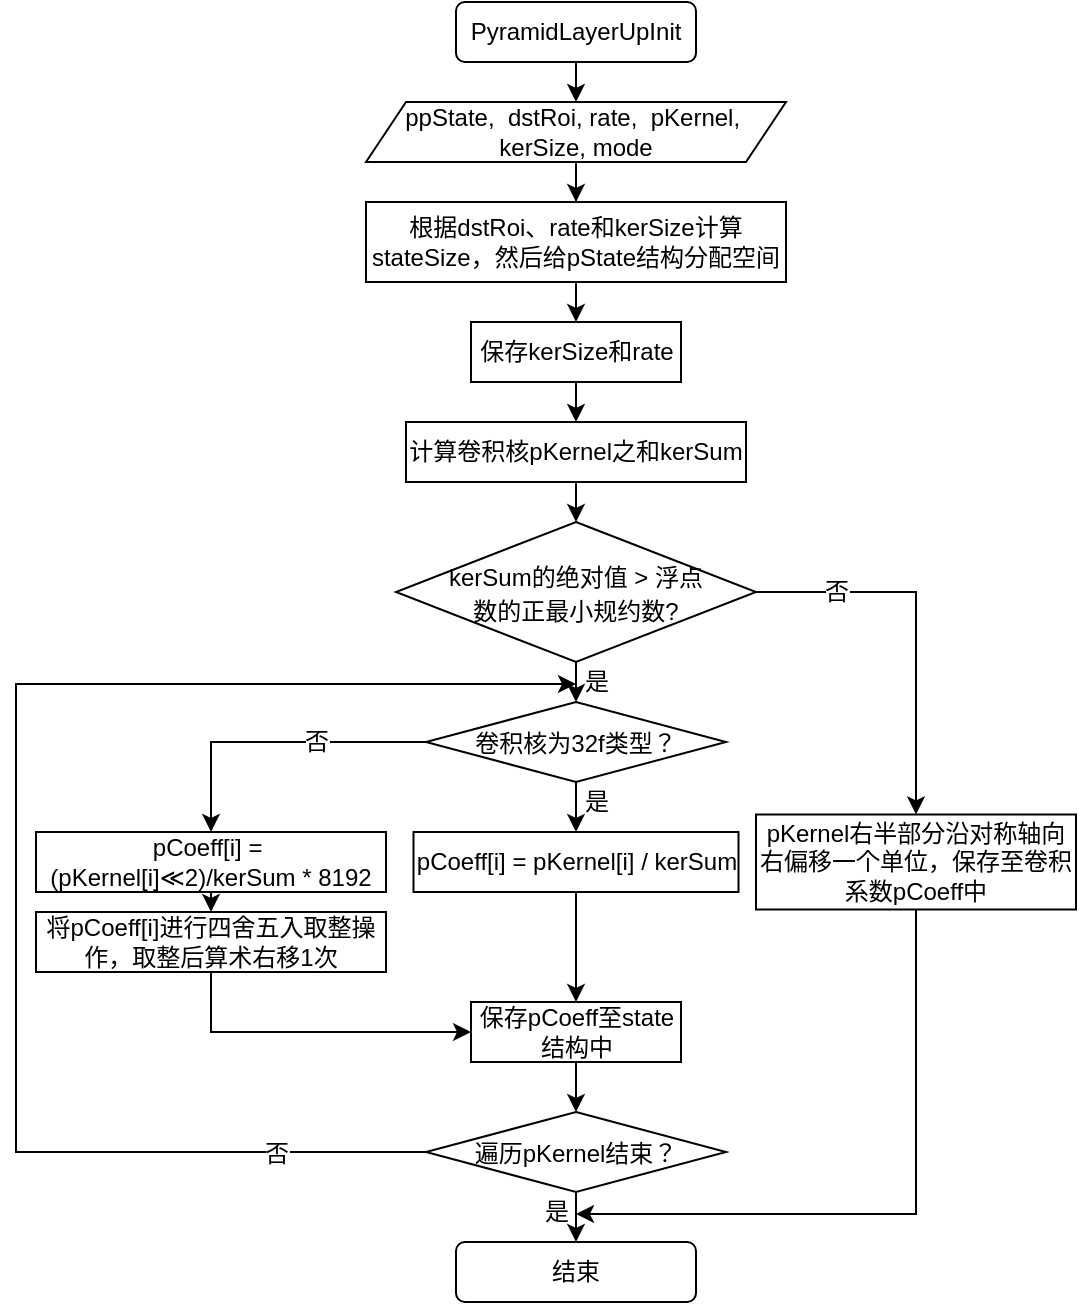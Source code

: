 <mxfile version="15.9.6" type="github">
  <diagram id="6Ogx0QUZp0cJVPmOTvLr" name="Page-1">
    <mxGraphModel dx="1550" dy="867" grid="0" gridSize="10" guides="1" tooltips="1" connect="1" arrows="1" fold="1" page="1" pageScale="1" pageWidth="827" pageHeight="1169" math="0" shadow="0">
      <root>
        <mxCell id="0" />
        <mxCell id="1" parent="0" />
        <mxCell id="f2__ibp48Vanfm8xqD4--4" style="edgeStyle=orthogonalEdgeStyle;rounded=0;orthogonalLoop=1;jettySize=auto;html=1;exitX=0.5;exitY=1;exitDx=0;exitDy=0;entryX=0.5;entryY=0;entryDx=0;entryDy=0;" edge="1" parent="1" source="f2__ibp48Vanfm8xqD4--1" target="f2__ibp48Vanfm8xqD4--2">
          <mxGeometry relative="1" as="geometry" />
        </mxCell>
        <mxCell id="f2__ibp48Vanfm8xqD4--1" value="&lt;span lang=&quot;EN-US&quot;&gt;&lt;font style=&quot;font-size: 12px&quot;&gt;PyramidLayerUpInit&lt;/font&gt;&lt;/span&gt;" style="rounded=1;whiteSpace=wrap;html=1;" vertex="1" parent="1">
          <mxGeometry x="320" y="100" width="120" height="30" as="geometry" />
        </mxCell>
        <mxCell id="f2__ibp48Vanfm8xqD4--6" style="edgeStyle=orthogonalEdgeStyle;rounded=0;orthogonalLoop=1;jettySize=auto;html=1;entryX=0.5;entryY=0;entryDx=0;entryDy=0;fontFamily=Times New Roman;fontSize=14;" edge="1" parent="1" source="f2__ibp48Vanfm8xqD4--2" target="f2__ibp48Vanfm8xqD4--5">
          <mxGeometry relative="1" as="geometry" />
        </mxCell>
        <mxCell id="f2__ibp48Vanfm8xqD4--2" value="&lt;span lang=&quot;EN-US&quot;&gt;&lt;font style=&quot;font-size: 12px&quot;&gt;ppState,&amp;nbsp; dstRoi, rate,&amp;nbsp; pKernel,&amp;nbsp;&lt;br&gt;kerSize, mode&lt;/font&gt;&lt;/span&gt;" style="shape=parallelogram;perimeter=parallelogramPerimeter;whiteSpace=wrap;html=1;fixedSize=1;" vertex="1" parent="1">
          <mxGeometry x="275" y="150" width="210" height="30" as="geometry" />
        </mxCell>
        <mxCell id="f2__ibp48Vanfm8xqD4--9" style="edgeStyle=orthogonalEdgeStyle;rounded=0;orthogonalLoop=1;jettySize=auto;html=1;exitX=0.5;exitY=1;exitDx=0;exitDy=0;entryX=0.5;entryY=0;entryDx=0;entryDy=0;fontFamily=Helvetica;fontSize=14;" edge="1" parent="1" source="f2__ibp48Vanfm8xqD4--5" target="f2__ibp48Vanfm8xqD4--8">
          <mxGeometry relative="1" as="geometry" />
        </mxCell>
        <mxCell id="f2__ibp48Vanfm8xqD4--5" value="根据dstRoi、rate和kerSize计算stateSize，然后给pState结构分配空间" style="rounded=0;whiteSpace=wrap;html=1;" vertex="1" parent="1">
          <mxGeometry x="275" y="200" width="210" height="40" as="geometry" />
        </mxCell>
        <mxCell id="f2__ibp48Vanfm8xqD4--11" style="edgeStyle=orthogonalEdgeStyle;rounded=0;orthogonalLoop=1;jettySize=auto;html=1;exitX=0.5;exitY=1;exitDx=0;exitDy=0;entryX=0.5;entryY=0;entryDx=0;entryDy=0;fontFamily=Helvetica;fontSize=14;" edge="1" parent="1" source="f2__ibp48Vanfm8xqD4--8" target="f2__ibp48Vanfm8xqD4--10">
          <mxGeometry relative="1" as="geometry" />
        </mxCell>
        <mxCell id="f2__ibp48Vanfm8xqD4--8" value="保存kerSize和rate" style="rounded=0;whiteSpace=wrap;html=1;" vertex="1" parent="1">
          <mxGeometry x="327.5" y="260" width="105" height="30" as="geometry" />
        </mxCell>
        <mxCell id="f2__ibp48Vanfm8xqD4--15" style="edgeStyle=orthogonalEdgeStyle;rounded=0;orthogonalLoop=1;jettySize=auto;html=1;exitX=0.5;exitY=1;exitDx=0;exitDy=0;entryX=0.5;entryY=0;entryDx=0;entryDy=0;fontFamily=Helvetica;fontSize=14;" edge="1" parent="1" source="f2__ibp48Vanfm8xqD4--10" target="f2__ibp48Vanfm8xqD4--14">
          <mxGeometry relative="1" as="geometry" />
        </mxCell>
        <mxCell id="f2__ibp48Vanfm8xqD4--10" value="计算卷积核pKernel之和kerSum" style="rounded=0;whiteSpace=wrap;html=1;" vertex="1" parent="1">
          <mxGeometry x="295" y="310" width="170" height="30" as="geometry" />
        </mxCell>
        <mxCell id="f2__ibp48Vanfm8xqD4--24" style="edgeStyle=orthogonalEdgeStyle;rounded=0;orthogonalLoop=1;jettySize=auto;html=1;exitX=0.5;exitY=1;exitDx=0;exitDy=0;entryX=0.5;entryY=0;entryDx=0;entryDy=0;fontFamily=Helvetica;fontSize=12;" edge="1" parent="1" source="f2__ibp48Vanfm8xqD4--14">
          <mxGeometry relative="1" as="geometry">
            <mxPoint x="380" y="450" as="targetPoint" />
          </mxGeometry>
        </mxCell>
        <mxCell id="f2__ibp48Vanfm8xqD4--45" value="否" style="edgeStyle=orthogonalEdgeStyle;rounded=0;orthogonalLoop=1;jettySize=auto;html=1;exitX=1;exitY=0.5;exitDx=0;exitDy=0;fontFamily=Helvetica;fontSize=12;entryX=0.5;entryY=0;entryDx=0;entryDy=0;" edge="1" parent="1" source="f2__ibp48Vanfm8xqD4--14" target="f2__ibp48Vanfm8xqD4--36">
          <mxGeometry x="-0.582" relative="1" as="geometry">
            <mxPoint x="490" y="395" as="targetPoint" />
            <mxPoint as="offset" />
          </mxGeometry>
        </mxCell>
        <mxCell id="f2__ibp48Vanfm8xqD4--14" value="&lt;span style=&quot;font-size: 12px&quot;&gt;kerSum的绝对值 &amp;gt;&amp;nbsp;&lt;/span&gt;&lt;span style=&quot;font-size: 12px&quot;&gt;浮点&lt;br&gt;数的正最小规约数?&lt;/span&gt;" style="rhombus;whiteSpace=wrap;html=1;fontFamily=Helvetica;fontSize=14;" vertex="1" parent="1">
          <mxGeometry x="290" y="360" width="180" height="70" as="geometry" />
        </mxCell>
        <mxCell id="f2__ibp48Vanfm8xqD4--27" style="edgeStyle=orthogonalEdgeStyle;rounded=0;orthogonalLoop=1;jettySize=auto;html=1;exitX=0.5;exitY=1;exitDx=0;exitDy=0;entryX=0.5;entryY=0;entryDx=0;entryDy=0;fontFamily=Helvetica;fontSize=12;" edge="1" parent="1" source="f2__ibp48Vanfm8xqD4--19" target="f2__ibp48Vanfm8xqD4--20">
          <mxGeometry relative="1" as="geometry" />
        </mxCell>
        <mxCell id="f2__ibp48Vanfm8xqD4--30" value="否" style="edgeStyle=orthogonalEdgeStyle;rounded=0;orthogonalLoop=1;jettySize=auto;html=1;fontFamily=Helvetica;fontSize=12;" edge="1" parent="1" source="f2__ibp48Vanfm8xqD4--19" target="f2__ibp48Vanfm8xqD4--29">
          <mxGeometry x="-0.279" relative="1" as="geometry">
            <mxPoint as="offset" />
          </mxGeometry>
        </mxCell>
        <mxCell id="f2__ibp48Vanfm8xqD4--19" value="&lt;span style=&quot;font-size: 12px&quot;&gt;卷积核为32f类型？&lt;/span&gt;" style="rhombus;whiteSpace=wrap;html=1;fontFamily=Helvetica;fontSize=14;" vertex="1" parent="1">
          <mxGeometry x="305" y="450" width="150" height="40" as="geometry" />
        </mxCell>
        <mxCell id="f2__ibp48Vanfm8xqD4--34" style="edgeStyle=orthogonalEdgeStyle;rounded=0;orthogonalLoop=1;jettySize=auto;html=1;exitX=0.5;exitY=1;exitDx=0;exitDy=0;fontFamily=Helvetica;fontSize=12;" edge="1" parent="1" source="f2__ibp48Vanfm8xqD4--20" target="f2__ibp48Vanfm8xqD4--33">
          <mxGeometry relative="1" as="geometry" />
        </mxCell>
        <mxCell id="f2__ibp48Vanfm8xqD4--20" value="pCoeff[i] = pKernel[i] / kerSum" style="rounded=0;whiteSpace=wrap;html=1;" vertex="1" parent="1">
          <mxGeometry x="298.75" y="515" width="162.5" height="30" as="geometry" />
        </mxCell>
        <mxCell id="f2__ibp48Vanfm8xqD4--26" value="是" style="text;html=1;align=center;verticalAlign=middle;resizable=0;points=[];autosize=1;strokeColor=none;fillColor=none;fontSize=12;fontFamily=Helvetica;" vertex="1" parent="1">
          <mxGeometry x="375" y="430" width="30" height="20" as="geometry" />
        </mxCell>
        <mxCell id="f2__ibp48Vanfm8xqD4--28" value="是" style="text;html=1;align=center;verticalAlign=middle;resizable=0;points=[];autosize=1;strokeColor=none;fillColor=none;fontSize=12;fontFamily=Helvetica;" vertex="1" parent="1">
          <mxGeometry x="375" y="490" width="30" height="20" as="geometry" />
        </mxCell>
        <mxCell id="f2__ibp48Vanfm8xqD4--32" style="edgeStyle=orthogonalEdgeStyle;rounded=0;orthogonalLoop=1;jettySize=auto;html=1;exitX=0.5;exitY=1;exitDx=0;exitDy=0;entryX=0.5;entryY=0;entryDx=0;entryDy=0;fontFamily=Helvetica;fontSize=12;" edge="1" parent="1" source="f2__ibp48Vanfm8xqD4--29" target="f2__ibp48Vanfm8xqD4--31">
          <mxGeometry relative="1" as="geometry" />
        </mxCell>
        <mxCell id="f2__ibp48Vanfm8xqD4--29" value="pCoeff[i] =&amp;nbsp; (pKernel[i]≪2)/kerSum * 8192" style="rounded=0;whiteSpace=wrap;html=1;" vertex="1" parent="1">
          <mxGeometry x="110" y="515" width="175" height="30" as="geometry" />
        </mxCell>
        <mxCell id="f2__ibp48Vanfm8xqD4--35" style="edgeStyle=orthogonalEdgeStyle;rounded=0;orthogonalLoop=1;jettySize=auto;html=1;exitX=0.5;exitY=1;exitDx=0;exitDy=0;entryX=0;entryY=0.5;entryDx=0;entryDy=0;fontFamily=Helvetica;fontSize=12;" edge="1" parent="1" source="f2__ibp48Vanfm8xqD4--31" target="f2__ibp48Vanfm8xqD4--33">
          <mxGeometry relative="1" as="geometry" />
        </mxCell>
        <mxCell id="f2__ibp48Vanfm8xqD4--31" value="将pCoeff[i]进行四舍五入取整操作，取整后算术右移1次" style="rounded=0;whiteSpace=wrap;html=1;" vertex="1" parent="1">
          <mxGeometry x="110" y="555" width="175" height="30" as="geometry" />
        </mxCell>
        <mxCell id="f2__ibp48Vanfm8xqD4--39" style="edgeStyle=orthogonalEdgeStyle;rounded=0;orthogonalLoop=1;jettySize=auto;html=1;exitX=0.5;exitY=1;exitDx=0;exitDy=0;entryX=0.5;entryY=0;entryDx=0;entryDy=0;fontFamily=Helvetica;fontSize=12;" edge="1" parent="1" source="f2__ibp48Vanfm8xqD4--33" target="f2__ibp48Vanfm8xqD4--38">
          <mxGeometry relative="1" as="geometry" />
        </mxCell>
        <mxCell id="f2__ibp48Vanfm8xqD4--33" value="保存pCoeff至state结构中" style="rounded=0;whiteSpace=wrap;html=1;" vertex="1" parent="1">
          <mxGeometry x="327.5" y="600" width="105" height="30" as="geometry" />
        </mxCell>
        <mxCell id="f2__ibp48Vanfm8xqD4--49" style="edgeStyle=orthogonalEdgeStyle;rounded=0;orthogonalLoop=1;jettySize=auto;html=1;fontFamily=Helvetica;fontSize=12;" edge="1" parent="1" source="f2__ibp48Vanfm8xqD4--36">
          <mxGeometry relative="1" as="geometry">
            <mxPoint x="380" y="706" as="targetPoint" />
            <Array as="points">
              <mxPoint x="550" y="706" />
            </Array>
          </mxGeometry>
        </mxCell>
        <mxCell id="f2__ibp48Vanfm8xqD4--36" value="pKernel右半部分沿对称轴向右偏移一个单位，保存至卷积系数pCoeff中" style="rounded=0;whiteSpace=wrap;html=1;" vertex="1" parent="1">
          <mxGeometry x="470" y="506.25" width="160" height="47.5" as="geometry" />
        </mxCell>
        <mxCell id="f2__ibp48Vanfm8xqD4--40" style="edgeStyle=orthogonalEdgeStyle;rounded=0;orthogonalLoop=1;jettySize=auto;html=1;exitX=0;exitY=0.5;exitDx=0;exitDy=0;fontFamily=Helvetica;fontSize=12;" edge="1" parent="1" source="f2__ibp48Vanfm8xqD4--38">
          <mxGeometry relative="1" as="geometry">
            <mxPoint x="380" y="441" as="targetPoint" />
            <Array as="points">
              <mxPoint x="100" y="675" />
              <mxPoint x="100" y="441" />
            </Array>
          </mxGeometry>
        </mxCell>
        <mxCell id="f2__ibp48Vanfm8xqD4--41" value="否" style="edgeLabel;html=1;align=center;verticalAlign=middle;resizable=0;points=[];fontSize=12;fontFamily=Helvetica;" vertex="1" connectable="0" parent="f2__ibp48Vanfm8xqD4--40">
          <mxGeometry x="-0.791" y="1" relative="1" as="geometry">
            <mxPoint as="offset" />
          </mxGeometry>
        </mxCell>
        <mxCell id="f2__ibp48Vanfm8xqD4--47" style="edgeStyle=orthogonalEdgeStyle;rounded=0;orthogonalLoop=1;jettySize=auto;html=1;exitX=0.5;exitY=1;exitDx=0;exitDy=0;entryX=0.5;entryY=0;entryDx=0;entryDy=0;fontFamily=Helvetica;fontSize=12;" edge="1" parent="1" source="f2__ibp48Vanfm8xqD4--38" target="f2__ibp48Vanfm8xqD4--42">
          <mxGeometry relative="1" as="geometry" />
        </mxCell>
        <mxCell id="f2__ibp48Vanfm8xqD4--38" value="&lt;span style=&quot;font-size: 12px&quot;&gt;遍历pKernel结束？&lt;/span&gt;" style="rhombus;whiteSpace=wrap;html=1;fontFamily=Helvetica;fontSize=14;" vertex="1" parent="1">
          <mxGeometry x="305" y="655" width="150" height="40" as="geometry" />
        </mxCell>
        <mxCell id="f2__ibp48Vanfm8xqD4--42" value="&lt;span lang=&quot;EN-US&quot;&gt;&lt;font style=&quot;font-size: 12px&quot;&gt;结束&lt;/font&gt;&lt;/span&gt;" style="rounded=1;whiteSpace=wrap;html=1;" vertex="1" parent="1">
          <mxGeometry x="320" y="720" width="120" height="30" as="geometry" />
        </mxCell>
        <mxCell id="f2__ibp48Vanfm8xqD4--48" value="是" style="text;html=1;align=center;verticalAlign=middle;resizable=0;points=[];autosize=1;strokeColor=none;fillColor=none;fontSize=12;fontFamily=Helvetica;" vertex="1" parent="1">
          <mxGeometry x="355" y="695" width="30" height="20" as="geometry" />
        </mxCell>
      </root>
    </mxGraphModel>
  </diagram>
</mxfile>
